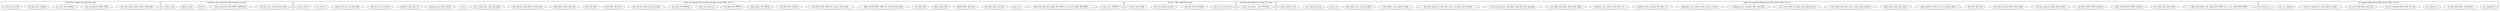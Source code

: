 digraph file_c{
	subgraph cluster_alloc_fd_array{
		label="struct file ** alloc_fd_array(int num)";
		set_size_num_multi_sizeof_struct_file[label="set_size_num_multi_sizeof_struct_file"];
		size_not_great_PAGE_SIZE[label="size_not_great_PAGE_SIZE"];
		set_new_fds_kmalloc[label="set_new_fds_kmalloc"];
		set_new_fds_vmalloc[label="set_new_fds_vmalloc"];
		return_new_fds[label="return_new_fds"];
	}

	subgraph cluster_free_fd_array{
		label="void free_fd_array(struct file **array, int num)";
		set_size_num_sizeof_struct_file[label="set_size_num_sizeof_struct_file"];
		num_not_great_NR_OPEN_DEFAULT[label="num_not_great_NR_OPEN_DEFAULT"];
		return[label="return"];
		size_not_great_PAGE_SIZE[label="size_not_great_PAGE_SIZE"];
		kfree_array[label="kfree_array"];
		vfree_array[label="vfree_array"];
	}

	subgraph cluster_expand_fd_array{
		label="static int expand_fd_array(struct files_struct *files, int nr)";
		set_error_EMFILE[label="set_error_EMFILE"];
		files_max_fds_not_small_NR_OPEN_or_nr_not_small_NR_OPEN[label="files_max_fds_not_small_NR_OPEN_or_nr_not_small_NR_OPEN"];
		goto_out[label="goto_out"];
		set_nfds_files_max_fds[label="set_nfds_files_max_fds"];
		unlock_files_file_lock[label="unlock_files_file_lock"];
		nfds_small_256[label="nfds_small_256"];
		set_nfds_256[label="set_nfds_256"];
		nfds_small_PAGE_SIZE_div_sizeof_struct_file[label="nfds_small_PAGE_SIZE_div_sizeof_struct_file"];
		set_nfds_PAGE_SIZE_div_sizeof_struct_file[label="set_nfds_PAGE_SIZE_div_sizeof_struct_file"];
		set_nfds_nfds_multi_2[label="set_nfds_nfds_multi_2"];
		nfds_great_NR_OPEN[label="nfds_great_NR_OPEN"];
		set_nfds_NR_OPEN[label="set_nfds_NR_OPEN"];
		nfds_not_great_nr[label="nfds_not_great_nr"];
		set_error_ENOMEM[label="set_error_ENOMEM"];
		set_new_fds_alloc_fd_array_nfds[label="set_new_fds_alloc_fd_array_nfds"];
		lock_files_file_lock[label="lock_files_file_lock"];
		new_fds_false[label="new_fds_false"];
		goto_out[label="goto_out"];
		nfds_great_files_max_fds[label="nfds_great_files_max_fds"];
		set_old_fds_xchg_files_fd_new_fds[label="set_old_fds_xchg_files_fd_new_fds"];
		set_i_xchg_files_max_fds_nfds[label="set_i_xchg_files_max_fds_nfds"];
		i_true[label="i_true"];
		memcpy_new_fds_old_fds[label="memcpy_new_fds_old_fds"];
		memset_new_fds_i_0[label="memset_new_fds_i_0"];
		unlock_files_file_lock[label="unlock_files_file_lock"];
		free_fd_array_old_fds_i[label="free_fd_array_old_fds_i"];
		lock_files_file_lock[label="lock_files_file_lock"];
		unlock_files_file_lock[label="unlock_files_file_lock"];
		free_fd_array_new_fds_nfds[label="free_fd_array_new_fds_nfds"];
		lock_files_file_lock[label="lock_files_file_lock"];
		set_error_0[label="set_error_0"];
		return_error[label="return_error"];
	}

	subgraph cluster_alloc_fdset{
		label="fd_set * alloc_fdset(int num)";
		set_size_num_div_8[label="set_size_num_div_8"];
		size_not_great_PAGE_SIZE[label="size_not_great_PAGE_SIZE"];
		set_new_fdset_kmalloc[label="set_new_fdset_kmalloc"];
		set_new_fdset_vmalloc[label="set_new_fdset_vmalloc"];
		return_new_fdset[label="return_new_fdset"];
	}

	subgraph cluster_free_fdset{
		label="void free_fdset(fd_set *array, int num)";
		set_size_num_div_8[label="set_size_num_div_8"];
		num_not_great___FD_SETSIZE[label="num_not_great___FD_SETSIZE"];
		return[label="return"];
		size_not_great_PAGE_SIZE[label="size_not_great_PAGE_SIZE"];
		kfree_array[label="kfree_array"];
		vfree_array[label="vfree_array"];
	}

	subgraph cluster_expand_fdset{
		label="static int expand_fdset(struct files_struct *files, int nr)";
		set_error_EMFILE[label="set_error_EMFILE"];
		files_max_fdset_not_small_NR_OPEN_or_nr_not_small_NR_OPEN[label="files_max_fdset_not_small_NR_OPEN_or_nr_not_small_NR_OPEN"];
		goto_out[label="goto_out"];
		set_nfds_files_max_fdset[label="set_nfds_files_max_fdset"];
		unlock_files_file_lock[label="unlock_files_file_lock"];
		nfds_small_PAGE_SIZE_multi_8[label="nfds_small_PAGE_SIZE_multi_8"];
		set_nfds_PAGE_SIZE_multi_8[label="set_nfds_PAGE_SIZE_multi_8"];
		set_nfds_nfds_multi_2[label="set_nfds_nfds_multi_2"];
		nfds_great_NR_OPEN[label="nfds_great_NR_OPEN"];
		set_nfds_NR_OPEN[label="set_nfds_NR_OPEN"];
		nfds_not_great_nr[label="nfds_not_great_nr"];
		set_error_ENOMEM[label="set_error_ENOMEM"];
		set_new_openset_alloc_fdset_nfds[label="set_new_openset_alloc_fdset_nfds"];
		set_new_execset_alloc_fdset_nfds[label="set_new_execset_alloc_fdset_nfds"];
		lock_file_file_lock[label="lock_file_file_lock"];
		new_openset_false_or_new_execset_false[label="new_openset_false_or_new_execset_false"];
		goto_out[label="goto_out"];
		set_error_0[label="set_error_0"];
		nfds_great_files_max_fdset[label="nfds_great_files_max_fdset"];
		set_i_files_max_fdset_div_sizeof_long_multi_8[label="set_i_files_max_fdset_div_sizeof_long_multi_8"];
		set_count_nfds_sub_files_max_fdset_div_8[label="set_count_nfds_sub_files_max_fdset_div_8"];
		i_true[label="i_true"];
		memcpy_new_openset_files_open_fds[label="memcpy_new_openset_files_open_fds"];
		memcpy_new_execset_files_close_on_exec[label="memcpy_new_execset_files_close_on_exec"];
		memset_new_openset_fds_bits_i_0[label="memset_new_openset_fds_bits_i_0"];
		memset_new_execset_fds_bits_i_0[label="memset_new_execset_fds_bits_i_0"];
		set_nfds_xchg_files_max_fdset_nfds[label="set_nfds_xchg_files_max_fdset_nfds"];
		set_new_openset_xchg_files_open_fds_new_openset[label="set_new_openset_xchg_files_open_fds_new_openset"];
		set_new_execset_xchg_files_close_on_exec_new_execset[label="set_new_execset_xchg_files_close_on_exec_new_execset"];
		unlock_files_file_lock[label="unlock_files_file_lock"];
		free_fdset_new_openset_nfds[label="free_fdset_new_openset_nfds"];
		free_fdset_new_execset_nfds[label="free_fdset_new_execset_nfds"];
		lock_files_file_lock[label="lock_files_file_lock"];
		return_0[label="return_0"];
		unlock_files_file_lock[label="unlock_files_file_lock"];
		new_openset_true[label="new_openset_true"];
		free_fdset_new_openset_nfds[label="free_fdset_new_openset_nfds"];
		new_execset_true[label="new_execset_true"];
		free_fdset_new_execset_nfds[label="free_fdset_new_execset_nfds"];
		lock_files_file_lock[label="lock_files_file_lock"];
		return_error[label="return_error"];
	}

	subgraph cluster_expand_files{
		label="int expand_files(struct files_struct *files, int nr)";
		set_expand_0[label="set_expand_0"];
		nr_not_small_files_max_fdset[label="nr_not_small_files_max_fdset"];
		set_expand_1[label="set_expand_1"];
		set_err_expand_fdset_files_nr_true[label="set_err_expand_fdset_files_nr_true"];
		goto_out[label="goto_out"];
		nr_not_small_files_max_fds[label="nr_not_small_files_max_fds"];
		set_expand_1[label="set_expand_1"];
		set_err_expand_fd_array_files_nr_true[label="set_err_expand_fd_array_files_nr_true"];
		goto_out[label="goto_out"];
		set_err_expand[label="set_err_expand"];
		return_err[label="return_err"];
	}
}
